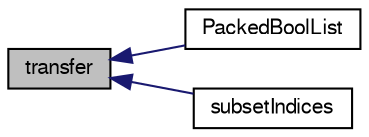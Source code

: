 digraph "transfer"
{
  bgcolor="transparent";
  edge [fontname="FreeSans",fontsize="10",labelfontname="FreeSans",labelfontsize="10"];
  node [fontname="FreeSans",fontsize="10",shape=record];
  rankdir="LR";
  Node111 [label="transfer",height=0.2,width=0.4,color="black", fillcolor="grey75", style="filled", fontcolor="black"];
  Node111 -> Node112 [dir="back",color="midnightblue",fontsize="10",style="solid",fontname="FreeSans"];
  Node112 [label="PackedBoolList",height=0.2,width=0.4,color="black",URL="$a25934.html#ac298f2b732bb43631bd4d73fb1748593",tooltip="Construct by transferring the parameter contents. "];
  Node111 -> Node113 [dir="back",color="midnightblue",fontsize="10",style="solid",fontname="FreeSans"];
  Node113 [label="subsetIndices",height=0.2,width=0.4,color="black",URL="$a25934.html#a8b2d108f63573712c183d737db3917a8"];
}
